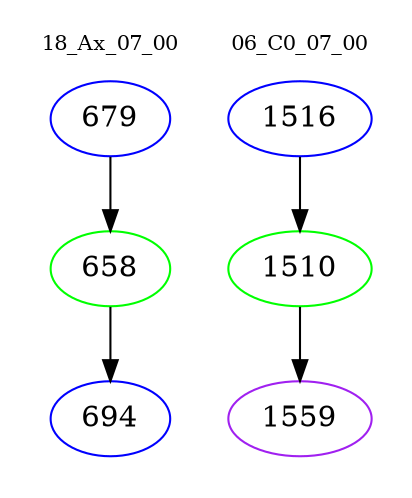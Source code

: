 digraph{
subgraph cluster_0 {
color = white
label = "18_Ax_07_00";
fontsize=10;
T0_679 [label="679", color="blue"]
T0_679 -> T0_658 [color="black"]
T0_658 [label="658", color="green"]
T0_658 -> T0_694 [color="black"]
T0_694 [label="694", color="blue"]
}
subgraph cluster_1 {
color = white
label = "06_C0_07_00";
fontsize=10;
T1_1516 [label="1516", color="blue"]
T1_1516 -> T1_1510 [color="black"]
T1_1510 [label="1510", color="green"]
T1_1510 -> T1_1559 [color="black"]
T1_1559 [label="1559", color="purple"]
}
}
